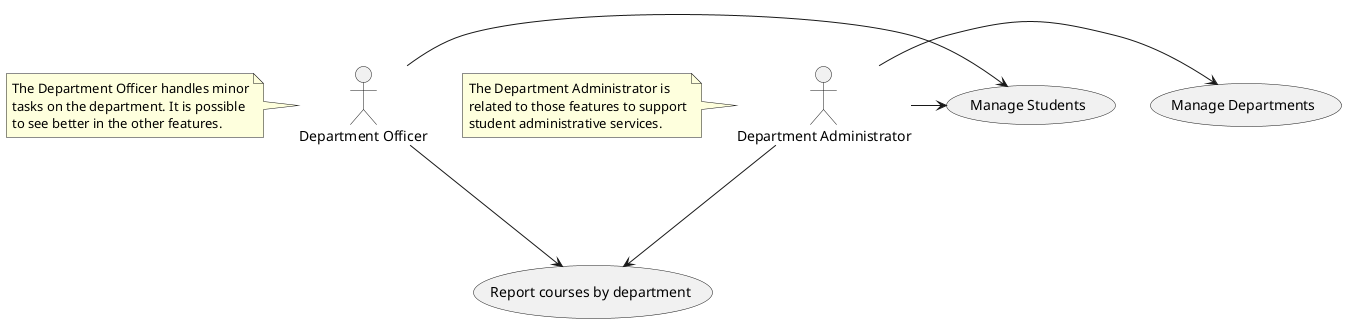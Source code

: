 @startuml
'https://plantuml.com/use-case-diagram

:Department Administrator: as Admin
:Department Officer: as Officer

Admin -> (Manage Departments)
Admin -> (Manage Students)
Officer -> (Manage Students)
Admin ---> (Report courses by department)
Officer ---> (Report courses by department)

note left of (Admin)
The Department Administrator is
related to those features to support
student administrative services.
end note

note left of (Officer)
The Department Officer handles minor
tasks on the department. It is possible
to see better in the other features.
end note

@enduml